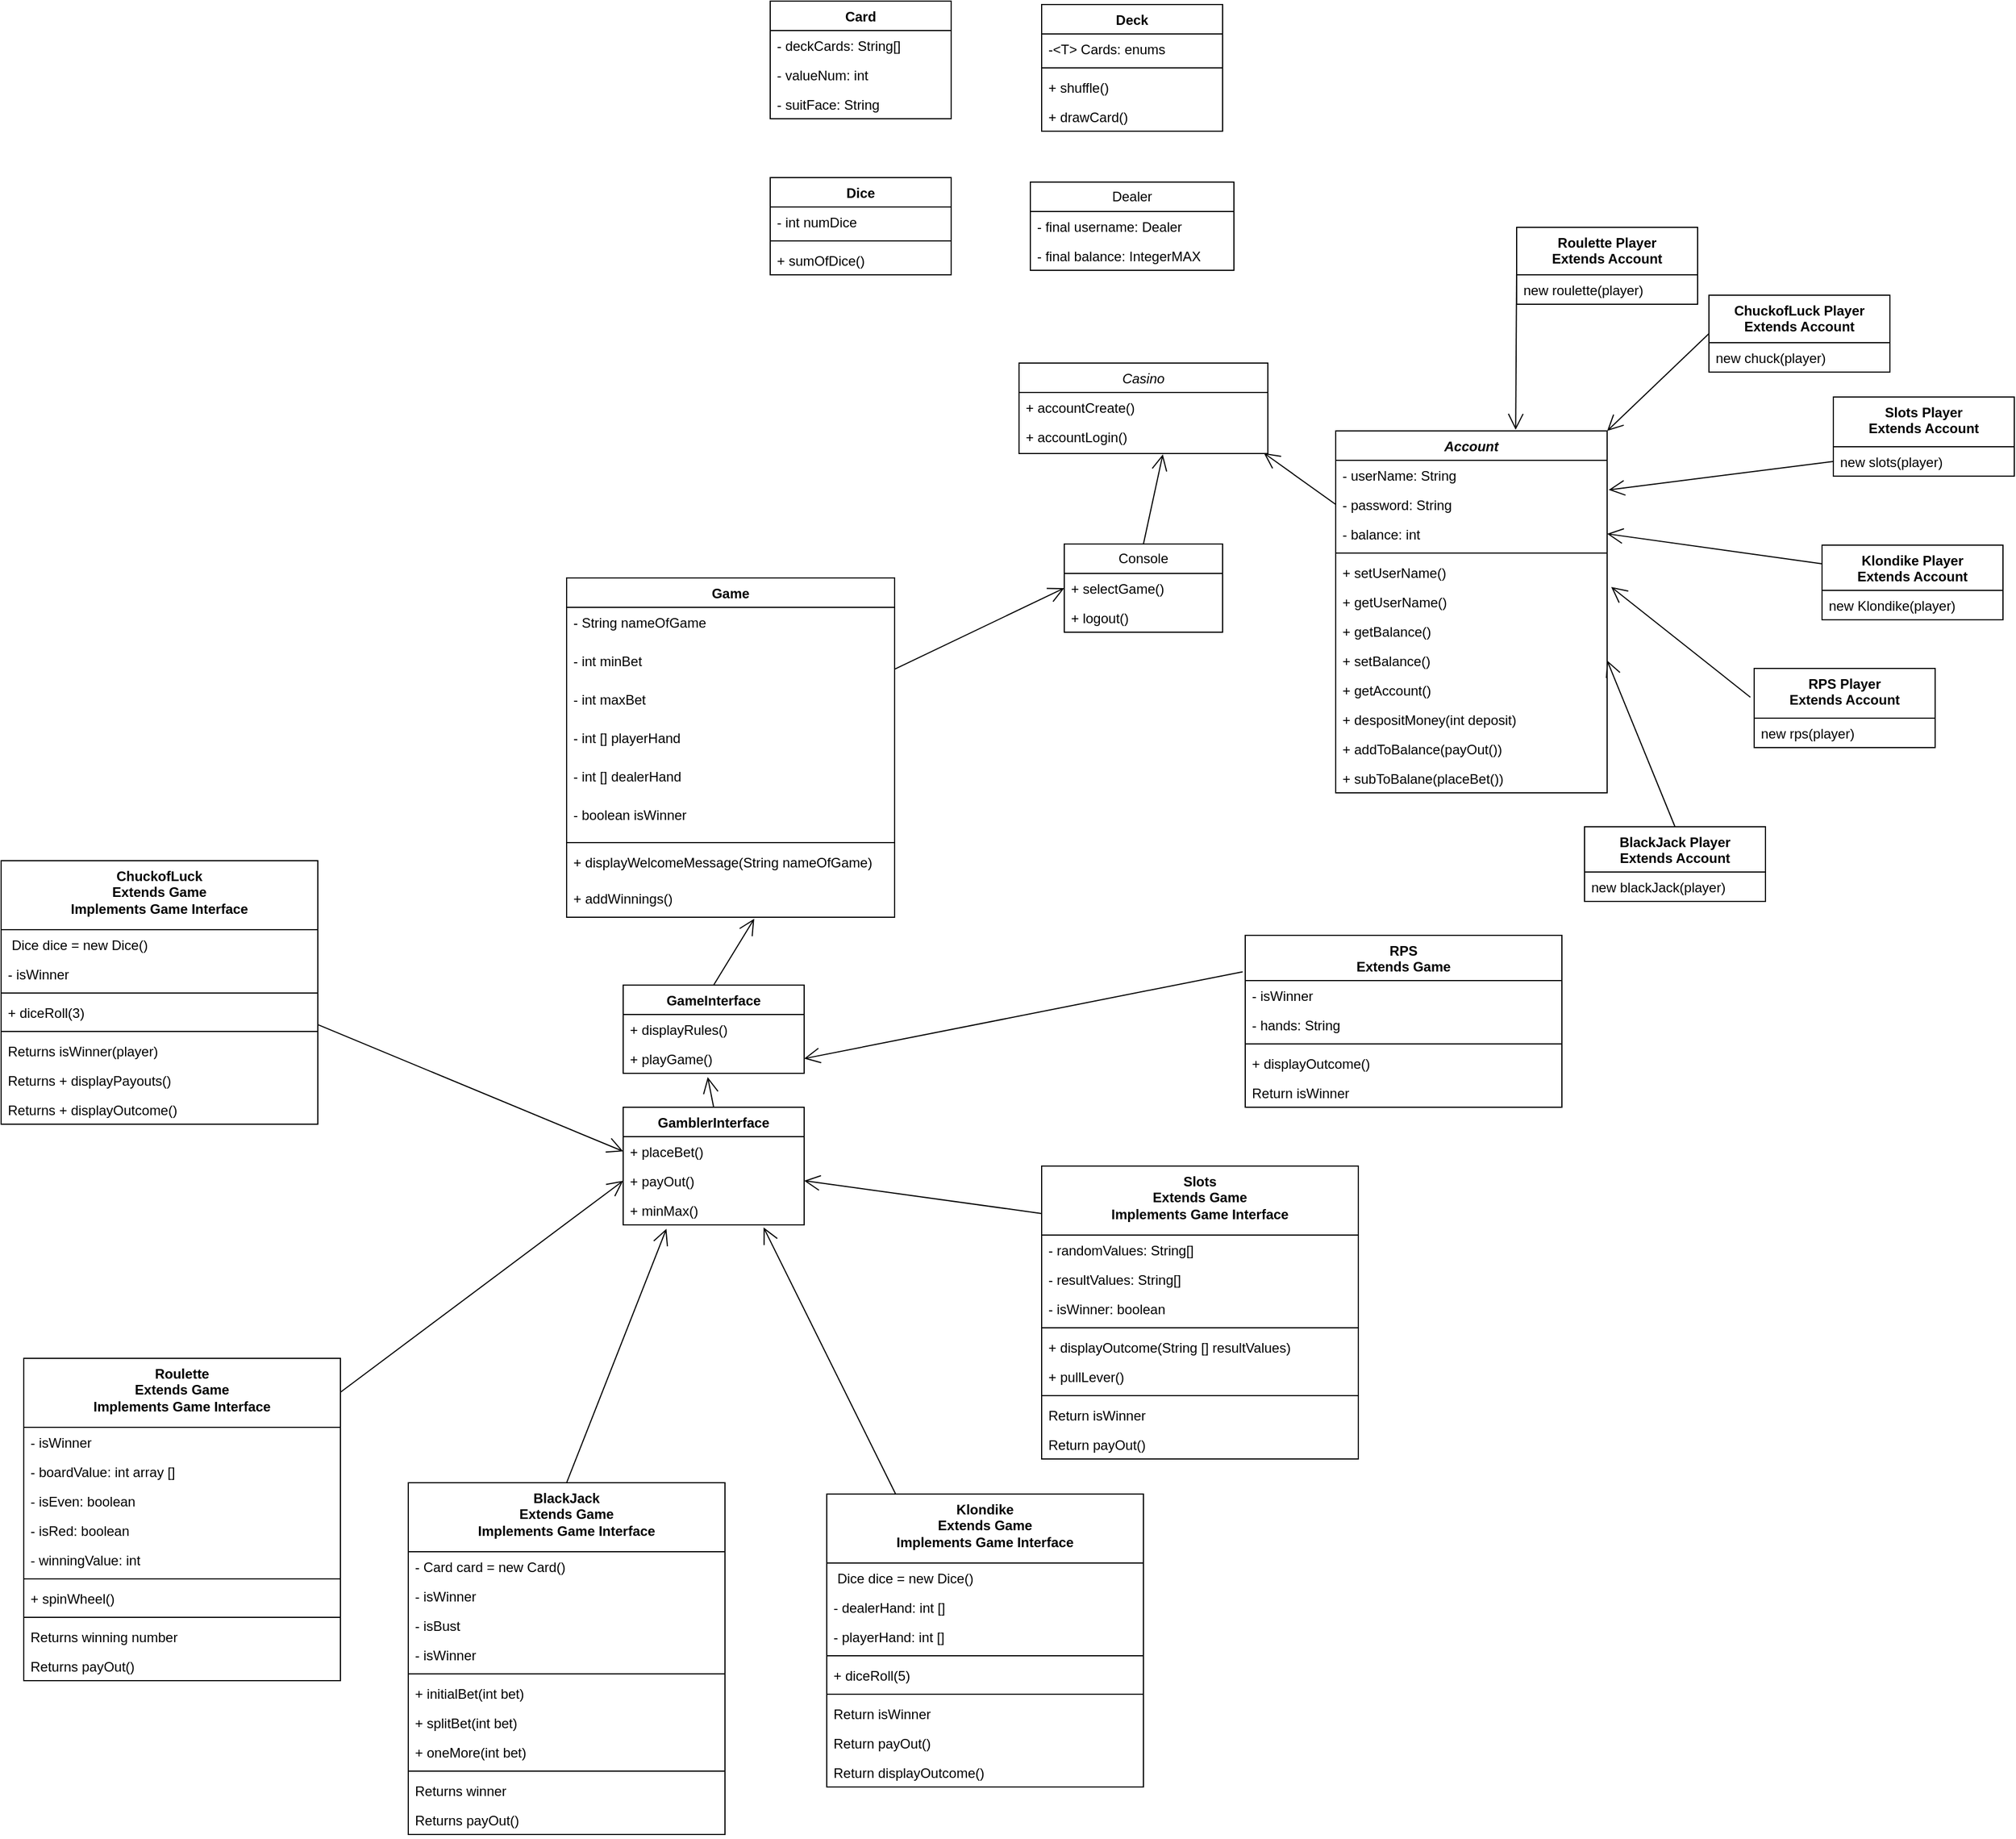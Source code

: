 <mxfile version="21.0.8" type="github"><diagram id="I1XcE-9HtQLq3ge9rlt2" name="Page-1"><mxGraphModel dx="2640" dy="2011" grid="1" gridSize="10" guides="1" tooltips="1" connect="1" arrows="1" fold="1" page="1" pageScale="1" pageWidth="827" pageHeight="1169" math="0" shadow="0"><root><mxCell id="WIyWlLk6GJQsqaUBKTNV-0"/><mxCell id="WIyWlLk6GJQsqaUBKTNV-1" parent="WIyWlLk6GJQsqaUBKTNV-0"/><mxCell id="zkfFHV4jXpPFQw0GAbJ--0" value="Casino" style="swimlane;fontStyle=2;align=center;verticalAlign=top;childLayout=stackLayout;horizontal=1;startSize=26;horizontalStack=0;resizeParent=1;resizeLast=0;collapsible=1;marginBottom=0;rounded=0;shadow=0;strokeWidth=1;" parent="WIyWlLk6GJQsqaUBKTNV-1" vertex="1"><mxGeometry x="-580" y="-380" width="220" height="80" as="geometry"><mxRectangle x="230" y="140" width="160" height="26" as="alternateBounds"/></mxGeometry></mxCell><mxCell id="zkfFHV4jXpPFQw0GAbJ--1" value="+ accountCreate()" style="text;align=left;verticalAlign=top;spacingLeft=4;spacingRight=4;overflow=hidden;rotatable=0;points=[[0,0.5],[1,0.5]];portConstraint=eastwest;" parent="zkfFHV4jXpPFQw0GAbJ--0" vertex="1"><mxGeometry y="26" width="220" height="26" as="geometry"/></mxCell><mxCell id="zkfFHV4jXpPFQw0GAbJ--2" value="+ accountLogin()" style="text;align=left;verticalAlign=top;spacingLeft=4;spacingRight=4;overflow=hidden;rotatable=0;points=[[0,0.5],[1,0.5]];portConstraint=eastwest;rounded=0;shadow=0;html=0;" parent="zkfFHV4jXpPFQw0GAbJ--0" vertex="1"><mxGeometry y="52" width="220" height="26" as="geometry"/></mxCell><object label="Game" id="13QCqr6SBTLlew1oNA5X-4"><mxCell style="swimlane;fontStyle=1;align=center;verticalAlign=top;childLayout=stackLayout;horizontal=1;startSize=26;horizontalStack=0;resizeParent=1;resizeParentMax=0;resizeLast=0;collapsible=1;marginBottom=0;whiteSpace=wrap;html=1;" parent="WIyWlLk6GJQsqaUBKTNV-1" vertex="1"><mxGeometry x="-980" y="-190" width="290" height="300" as="geometry"/></mxCell></object><mxCell id="13QCqr6SBTLlew1oNA5X-5" value="- String nameOfGame" style="text;strokeColor=none;fillColor=none;align=left;verticalAlign=top;spacingLeft=4;spacingRight=4;overflow=hidden;rotatable=0;points=[[0,0.5],[1,0.5]];portConstraint=eastwest;whiteSpace=wrap;html=1;" parent="13QCqr6SBTLlew1oNA5X-4" vertex="1"><mxGeometry y="26" width="290" height="34" as="geometry"/></mxCell><mxCell id="13QCqr6SBTLlew1oNA5X-8" value="- int minBet" style="text;strokeColor=none;fillColor=none;align=left;verticalAlign=top;spacingLeft=4;spacingRight=4;overflow=hidden;rotatable=0;points=[[0,0.5],[1,0.5]];portConstraint=eastwest;whiteSpace=wrap;html=1;" parent="13QCqr6SBTLlew1oNA5X-4" vertex="1"><mxGeometry y="60" width="290" height="34" as="geometry"/></mxCell><mxCell id="13QCqr6SBTLlew1oNA5X-9" value="- int maxBet" style="text;strokeColor=none;fillColor=none;align=left;verticalAlign=top;spacingLeft=4;spacingRight=4;overflow=hidden;rotatable=0;points=[[0,0.5],[1,0.5]];portConstraint=eastwest;whiteSpace=wrap;html=1;" parent="13QCqr6SBTLlew1oNA5X-4" vertex="1"><mxGeometry y="94" width="290" height="34" as="geometry"/></mxCell><mxCell id="13QCqr6SBTLlew1oNA5X-22" value="- int [] playerHand" style="text;strokeColor=none;fillColor=none;align=left;verticalAlign=top;spacingLeft=4;spacingRight=4;overflow=hidden;rotatable=0;points=[[0,0.5],[1,0.5]];portConstraint=eastwest;whiteSpace=wrap;html=1;" parent="13QCqr6SBTLlew1oNA5X-4" vertex="1"><mxGeometry y="128" width="290" height="34" as="geometry"/></mxCell><mxCell id="13QCqr6SBTLlew1oNA5X-23" value="- int [] dealerHand" style="text;strokeColor=none;fillColor=none;align=left;verticalAlign=top;spacingLeft=4;spacingRight=4;overflow=hidden;rotatable=0;points=[[0,0.5],[1,0.5]];portConstraint=eastwest;whiteSpace=wrap;html=1;" parent="13QCqr6SBTLlew1oNA5X-4" vertex="1"><mxGeometry y="162" width="290" height="34" as="geometry"/></mxCell><mxCell id="13QCqr6SBTLlew1oNA5X-24" value="- boolean isWinner" style="text;strokeColor=none;fillColor=none;align=left;verticalAlign=top;spacingLeft=4;spacingRight=4;overflow=hidden;rotatable=0;points=[[0,0.5],[1,0.5]];portConstraint=eastwest;whiteSpace=wrap;html=1;" parent="13QCqr6SBTLlew1oNA5X-4" vertex="1"><mxGeometry y="196" width="290" height="34" as="geometry"/></mxCell><mxCell id="13QCqr6SBTLlew1oNA5X-6" value="" style="line;strokeWidth=1;fillColor=none;align=left;verticalAlign=middle;spacingTop=-1;spacingLeft=3;spacingRight=3;rotatable=0;labelPosition=right;points=[];portConstraint=eastwest;strokeColor=inherit;" parent="13QCqr6SBTLlew1oNA5X-4" vertex="1"><mxGeometry y="230" width="290" height="8" as="geometry"/></mxCell><mxCell id="13QCqr6SBTLlew1oNA5X-7" value="+ displayWelcomeMessage(String nameOfGame)" style="text;strokeColor=none;fillColor=none;align=left;verticalAlign=top;spacingLeft=4;spacingRight=4;overflow=hidden;rotatable=0;points=[[0,0.5],[1,0.5]];portConstraint=eastwest;whiteSpace=wrap;html=1;" parent="13QCqr6SBTLlew1oNA5X-4" vertex="1"><mxGeometry y="238" width="290" height="32" as="geometry"/></mxCell><mxCell id="13QCqr6SBTLlew1oNA5X-25" value="+ addWinnings()" style="text;strokeColor=none;fillColor=none;align=left;verticalAlign=top;spacingLeft=4;spacingRight=4;overflow=hidden;rotatable=0;points=[[0,0.5],[1,0.5]];portConstraint=eastwest;whiteSpace=wrap;html=1;" parent="13QCqr6SBTLlew1oNA5X-4" vertex="1"><mxGeometry y="270" width="290" height="30" as="geometry"/></mxCell><mxCell id="13QCqr6SBTLlew1oNA5X-10" value="GameInterface" style="swimlane;fontStyle=1;align=center;verticalAlign=top;childLayout=stackLayout;horizontal=1;startSize=26;horizontalStack=0;resizeParent=1;resizeParentMax=0;resizeLast=0;collapsible=1;marginBottom=0;whiteSpace=wrap;html=1;" parent="WIyWlLk6GJQsqaUBKTNV-1" vertex="1"><mxGeometry x="-930" y="170" width="160" height="78" as="geometry"/></mxCell><mxCell id="13QCqr6SBTLlew1oNA5X-26" value="+ displayRules()" style="text;strokeColor=none;fillColor=none;align=left;verticalAlign=top;spacingLeft=4;spacingRight=4;overflow=hidden;rotatable=0;points=[[0,0.5],[1,0.5]];portConstraint=eastwest;whiteSpace=wrap;html=1;" parent="13QCqr6SBTLlew1oNA5X-10" vertex="1"><mxGeometry y="26" width="160" height="26" as="geometry"/></mxCell><mxCell id="13QCqr6SBTLlew1oNA5X-134" value="+ playGame()" style="text;strokeColor=none;fillColor=none;align=left;verticalAlign=top;spacingLeft=4;spacingRight=4;overflow=hidden;rotatable=0;points=[[0,0.5],[1,0.5]];portConstraint=eastwest;whiteSpace=wrap;html=1;" parent="13QCqr6SBTLlew1oNA5X-10" vertex="1"><mxGeometry y="52" width="160" height="26" as="geometry"/></mxCell><mxCell id="13QCqr6SBTLlew1oNA5X-14" value="ChuckofLuck&lt;br&gt;Extends Game&lt;br&gt;Implements Game Interface" style="swimlane;fontStyle=1;align=center;verticalAlign=top;childLayout=stackLayout;horizontal=1;startSize=61;horizontalStack=0;resizeParent=1;resizeParentMax=0;resizeLast=0;collapsible=1;marginBottom=0;whiteSpace=wrap;html=1;" parent="WIyWlLk6GJQsqaUBKTNV-1" vertex="1"><mxGeometry x="-1480" y="60" width="280" height="233" as="geometry"/></mxCell><mxCell id="13QCqr6SBTLlew1oNA5X-15" value="&amp;nbsp;Dice dice = new Dice()" style="text;strokeColor=none;fillColor=none;align=left;verticalAlign=top;spacingLeft=4;spacingRight=4;overflow=hidden;rotatable=0;points=[[0,0.5],[1,0.5]];portConstraint=eastwest;whiteSpace=wrap;html=1;" parent="13QCqr6SBTLlew1oNA5X-14" vertex="1"><mxGeometry y="61" width="280" height="26" as="geometry"/></mxCell><mxCell id="13QCqr6SBTLlew1oNA5X-138" value="- isWinner" style="text;strokeColor=none;fillColor=none;align=left;verticalAlign=top;spacingLeft=4;spacingRight=4;overflow=hidden;rotatable=0;points=[[0,0.5],[1,0.5]];portConstraint=eastwest;whiteSpace=wrap;html=1;" parent="13QCqr6SBTLlew1oNA5X-14" vertex="1"><mxGeometry y="87" width="280" height="26" as="geometry"/></mxCell><mxCell id="13QCqr6SBTLlew1oNA5X-16" value="" style="line;strokeWidth=1;fillColor=none;align=left;verticalAlign=middle;spacingTop=-1;spacingLeft=3;spacingRight=3;rotatable=0;labelPosition=right;points=[];portConstraint=eastwest;strokeColor=inherit;" parent="13QCqr6SBTLlew1oNA5X-14" vertex="1"><mxGeometry y="113" width="280" height="8" as="geometry"/></mxCell><mxCell id="13QCqr6SBTLlew1oNA5X-89" value="+ diceRoll(3)" style="text;strokeColor=none;fillColor=none;align=left;verticalAlign=top;spacingLeft=4;spacingRight=4;overflow=hidden;rotatable=0;points=[[0,0.5],[1,0.5]];portConstraint=eastwest;whiteSpace=wrap;html=1;" parent="13QCqr6SBTLlew1oNA5X-14" vertex="1"><mxGeometry y="121" width="280" height="26" as="geometry"/></mxCell><mxCell id="gk3prSJLdi4CNW6tawGF-6" value="" style="line;strokeWidth=1;fillColor=none;align=left;verticalAlign=middle;spacingTop=-1;spacingLeft=3;spacingRight=3;rotatable=0;labelPosition=right;points=[];portConstraint=eastwest;strokeColor=inherit;" vertex="1" parent="13QCqr6SBTLlew1oNA5X-14"><mxGeometry y="147" width="280" height="8" as="geometry"/></mxCell><mxCell id="gk3prSJLdi4CNW6tawGF-4" value="Returns isWinner(player)" style="text;strokeColor=none;fillColor=none;align=left;verticalAlign=top;spacingLeft=4;spacingRight=4;overflow=hidden;rotatable=0;points=[[0,0.5],[1,0.5]];portConstraint=eastwest;whiteSpace=wrap;html=1;" vertex="1" parent="13QCqr6SBTLlew1oNA5X-14"><mxGeometry y="155" width="280" height="26" as="geometry"/></mxCell><mxCell id="gk3prSJLdi4CNW6tawGF-7" value="Returns&amp;nbsp;+ displayPayouts()" style="text;strokeColor=none;fillColor=none;align=left;verticalAlign=top;spacingLeft=4;spacingRight=4;overflow=hidden;rotatable=0;points=[[0,0.5],[1,0.5]];portConstraint=eastwest;whiteSpace=wrap;html=1;" vertex="1" parent="13QCqr6SBTLlew1oNA5X-14"><mxGeometry y="181" width="280" height="26" as="geometry"/></mxCell><mxCell id="13QCqr6SBTLlew1oNA5X-34" value="Returns + displayOutcome()" style="text;strokeColor=none;fillColor=none;align=left;verticalAlign=top;spacingLeft=4;spacingRight=4;overflow=hidden;rotatable=0;points=[[0,0.5],[1,0.5]];portConstraint=eastwest;whiteSpace=wrap;html=1;" parent="13QCqr6SBTLlew1oNA5X-14" vertex="1"><mxGeometry y="207" width="280" height="26" as="geometry"/></mxCell><mxCell id="13QCqr6SBTLlew1oNA5X-18" value="&lt;i&gt;Account&lt;/i&gt;" style="swimlane;fontStyle=1;align=center;verticalAlign=top;childLayout=stackLayout;horizontal=1;startSize=26;horizontalStack=0;resizeParent=1;resizeParentMax=0;resizeLast=0;collapsible=1;marginBottom=0;whiteSpace=wrap;html=1;" parent="WIyWlLk6GJQsqaUBKTNV-1" vertex="1"><mxGeometry x="-300" y="-320" width="240" height="320" as="geometry"/></mxCell><mxCell id="13QCqr6SBTLlew1oNA5X-19" value="- userName: String" style="text;strokeColor=none;fillColor=none;align=left;verticalAlign=top;spacingLeft=4;spacingRight=4;overflow=hidden;rotatable=0;points=[[0,0.5],[1,0.5]];portConstraint=eastwest;whiteSpace=wrap;html=1;" parent="13QCqr6SBTLlew1oNA5X-18" vertex="1"><mxGeometry y="26" width="240" height="26" as="geometry"/></mxCell><mxCell id="13QCqr6SBTLlew1oNA5X-107" value="- password: String" style="text;strokeColor=none;fillColor=none;align=left;verticalAlign=top;spacingLeft=4;spacingRight=4;overflow=hidden;rotatable=0;points=[[0,0.5],[1,0.5]];portConstraint=eastwest;whiteSpace=wrap;html=1;" parent="13QCqr6SBTLlew1oNA5X-18" vertex="1"><mxGeometry y="52" width="240" height="26" as="geometry"/></mxCell><mxCell id="13QCqr6SBTLlew1oNA5X-108" value="- balance: int" style="text;strokeColor=none;fillColor=none;align=left;verticalAlign=top;spacingLeft=4;spacingRight=4;overflow=hidden;rotatable=0;points=[[0,0.5],[1,0.5]];portConstraint=eastwest;whiteSpace=wrap;html=1;" parent="13QCqr6SBTLlew1oNA5X-18" vertex="1"><mxGeometry y="78" width="240" height="26" as="geometry"/></mxCell><mxCell id="13QCqr6SBTLlew1oNA5X-20" value="" style="line;strokeWidth=1;fillColor=none;align=left;verticalAlign=middle;spacingTop=-1;spacingLeft=3;spacingRight=3;rotatable=0;labelPosition=right;points=[];portConstraint=eastwest;strokeColor=inherit;" parent="13QCqr6SBTLlew1oNA5X-18" vertex="1"><mxGeometry y="104" width="240" height="8" as="geometry"/></mxCell><mxCell id="13QCqr6SBTLlew1oNA5X-109" value="+ setUserName()" style="text;strokeColor=none;fillColor=none;align=left;verticalAlign=top;spacingLeft=4;spacingRight=4;overflow=hidden;rotatable=0;points=[[0,0.5],[1,0.5]];portConstraint=eastwest;whiteSpace=wrap;html=1;" parent="13QCqr6SBTLlew1oNA5X-18" vertex="1"><mxGeometry y="112" width="240" height="26" as="geometry"/></mxCell><mxCell id="13QCqr6SBTLlew1oNA5X-21" value="+ getUserName()" style="text;strokeColor=none;fillColor=none;align=left;verticalAlign=top;spacingLeft=4;spacingRight=4;overflow=hidden;rotatable=0;points=[[0,0.5],[1,0.5]];portConstraint=eastwest;whiteSpace=wrap;html=1;" parent="13QCqr6SBTLlew1oNA5X-18" vertex="1"><mxGeometry y="138" width="240" height="26" as="geometry"/></mxCell><mxCell id="13QCqr6SBTLlew1oNA5X-113" value="+ getBalance()" style="text;strokeColor=none;fillColor=none;align=left;verticalAlign=top;spacingLeft=4;spacingRight=4;overflow=hidden;rotatable=0;points=[[0,0.5],[1,0.5]];portConstraint=eastwest;whiteSpace=wrap;html=1;" parent="13QCqr6SBTLlew1oNA5X-18" vertex="1"><mxGeometry y="164" width="240" height="26" as="geometry"/></mxCell><mxCell id="13QCqr6SBTLlew1oNA5X-115" value="+ setBalance()" style="text;strokeColor=none;fillColor=none;align=left;verticalAlign=top;spacingLeft=4;spacingRight=4;overflow=hidden;rotatable=0;points=[[0,0.5],[1,0.5]];portConstraint=eastwest;whiteSpace=wrap;html=1;" parent="13QCqr6SBTLlew1oNA5X-18" vertex="1"><mxGeometry y="190" width="240" height="26" as="geometry"/></mxCell><mxCell id="gk3prSJLdi4CNW6tawGF-5" value="+ getAccount()" style="text;strokeColor=none;fillColor=none;align=left;verticalAlign=top;spacingLeft=4;spacingRight=4;overflow=hidden;rotatable=0;points=[[0,0.5],[1,0.5]];portConstraint=eastwest;whiteSpace=wrap;html=1;" vertex="1" parent="13QCqr6SBTLlew1oNA5X-18"><mxGeometry y="216" width="240" height="26" as="geometry"/></mxCell><mxCell id="13QCqr6SBTLlew1oNA5X-118" value="+ despositMoney(int deposit)" style="text;strokeColor=none;fillColor=none;align=left;verticalAlign=top;spacingLeft=4;spacingRight=4;overflow=hidden;rotatable=0;points=[[0,0.5],[1,0.5]];portConstraint=eastwest;whiteSpace=wrap;html=1;" parent="13QCqr6SBTLlew1oNA5X-18" vertex="1"><mxGeometry y="242" width="240" height="26" as="geometry"/></mxCell><mxCell id="gk3prSJLdi4CNW6tawGF-47" value="+ addToBalance(payOut())" style="text;strokeColor=none;fillColor=none;align=left;verticalAlign=top;spacingLeft=4;spacingRight=4;overflow=hidden;rotatable=0;points=[[0,0.5],[1,0.5]];portConstraint=eastwest;whiteSpace=wrap;html=1;" vertex="1" parent="13QCqr6SBTLlew1oNA5X-18"><mxGeometry y="268" width="240" height="26" as="geometry"/></mxCell><mxCell id="gk3prSJLdi4CNW6tawGF-48" value="+ subToBalane(placeBet())" style="text;strokeColor=none;fillColor=none;align=left;verticalAlign=top;spacingLeft=4;spacingRight=4;overflow=hidden;rotatable=0;points=[[0,0.5],[1,0.5]];portConstraint=eastwest;whiteSpace=wrap;html=1;" vertex="1" parent="13QCqr6SBTLlew1oNA5X-18"><mxGeometry y="294" width="240" height="26" as="geometry"/></mxCell><mxCell id="13QCqr6SBTLlew1oNA5X-36" value="Roulette&lt;br&gt;Extends Game&lt;br&gt;Implements Game Interface" style="swimlane;fontStyle=1;align=center;verticalAlign=top;childLayout=stackLayout;horizontal=1;startSize=61;horizontalStack=0;resizeParent=1;resizeParentMax=0;resizeLast=0;collapsible=1;marginBottom=0;whiteSpace=wrap;html=1;" parent="WIyWlLk6GJQsqaUBKTNV-1" vertex="1"><mxGeometry x="-1460" y="500" width="280" height="285" as="geometry"/></mxCell><mxCell id="13QCqr6SBTLlew1oNA5X-37" value="- isWinner" style="text;strokeColor=none;fillColor=none;align=left;verticalAlign=top;spacingLeft=4;spacingRight=4;overflow=hidden;rotatable=0;points=[[0,0.5],[1,0.5]];portConstraint=eastwest;whiteSpace=wrap;html=1;" parent="13QCqr6SBTLlew1oNA5X-36" vertex="1"><mxGeometry y="61" width="280" height="26" as="geometry"/></mxCell><mxCell id="gk3prSJLdi4CNW6tawGF-18" value="- boardValue: int array []" style="text;strokeColor=none;fillColor=none;align=left;verticalAlign=top;spacingLeft=4;spacingRight=4;overflow=hidden;rotatable=0;points=[[0,0.5],[1,0.5]];portConstraint=eastwest;whiteSpace=wrap;html=1;" vertex="1" parent="13QCqr6SBTLlew1oNA5X-36"><mxGeometry y="87" width="280" height="26" as="geometry"/></mxCell><mxCell id="gk3prSJLdi4CNW6tawGF-20" value="- isEven: boolean" style="text;strokeColor=none;fillColor=none;align=left;verticalAlign=top;spacingLeft=4;spacingRight=4;overflow=hidden;rotatable=0;points=[[0,0.5],[1,0.5]];portConstraint=eastwest;whiteSpace=wrap;html=1;" vertex="1" parent="13QCqr6SBTLlew1oNA5X-36"><mxGeometry y="113" width="280" height="26" as="geometry"/></mxCell><mxCell id="gk3prSJLdi4CNW6tawGF-21" value="- isRed: boolean" style="text;strokeColor=none;fillColor=none;align=left;verticalAlign=top;spacingLeft=4;spacingRight=4;overflow=hidden;rotatable=0;points=[[0,0.5],[1,0.5]];portConstraint=eastwest;whiteSpace=wrap;html=1;" vertex="1" parent="13QCqr6SBTLlew1oNA5X-36"><mxGeometry y="139" width="280" height="26" as="geometry"/></mxCell><mxCell id="gk3prSJLdi4CNW6tawGF-24" value="- winningValue: int" style="text;strokeColor=none;fillColor=none;align=left;verticalAlign=top;spacingLeft=4;spacingRight=4;overflow=hidden;rotatable=0;points=[[0,0.5],[1,0.5]];portConstraint=eastwest;whiteSpace=wrap;html=1;" vertex="1" parent="13QCqr6SBTLlew1oNA5X-36"><mxGeometry y="165" width="280" height="26" as="geometry"/></mxCell><mxCell id="13QCqr6SBTLlew1oNA5X-38" value="" style="line;strokeWidth=1;fillColor=none;align=left;verticalAlign=middle;spacingTop=-1;spacingLeft=3;spacingRight=3;rotatable=0;labelPosition=right;points=[];portConstraint=eastwest;strokeColor=inherit;" parent="13QCqr6SBTLlew1oNA5X-36" vertex="1"><mxGeometry y="191" width="280" height="8" as="geometry"/></mxCell><mxCell id="13QCqr6SBTLlew1oNA5X-43" value="+ spinWheel()" style="text;strokeColor=none;fillColor=none;align=left;verticalAlign=top;spacingLeft=4;spacingRight=4;overflow=hidden;rotatable=0;points=[[0,0.5],[1,0.5]];portConstraint=eastwest;whiteSpace=wrap;html=1;" parent="13QCqr6SBTLlew1oNA5X-36" vertex="1"><mxGeometry y="199" width="280" height="26" as="geometry"/></mxCell><mxCell id="gk3prSJLdi4CNW6tawGF-25" value="" style="line;strokeWidth=1;fillColor=none;align=left;verticalAlign=middle;spacingTop=-1;spacingLeft=3;spacingRight=3;rotatable=0;labelPosition=right;points=[];portConstraint=eastwest;strokeColor=inherit;" vertex="1" parent="13QCqr6SBTLlew1oNA5X-36"><mxGeometry y="225" width="280" height="8" as="geometry"/></mxCell><mxCell id="gk3prSJLdi4CNW6tawGF-26" value="Returns winning number" style="text;strokeColor=none;fillColor=none;align=left;verticalAlign=top;spacingLeft=4;spacingRight=4;overflow=hidden;rotatable=0;points=[[0,0.5],[1,0.5]];portConstraint=eastwest;whiteSpace=wrap;html=1;" vertex="1" parent="13QCqr6SBTLlew1oNA5X-36"><mxGeometry y="233" width="280" height="26" as="geometry"/></mxCell><mxCell id="gk3prSJLdi4CNW6tawGF-27" value="Returns payOut()" style="text;strokeColor=none;fillColor=none;align=left;verticalAlign=top;spacingLeft=4;spacingRight=4;overflow=hidden;rotatable=0;points=[[0,0.5],[1,0.5]];portConstraint=eastwest;whiteSpace=wrap;html=1;" vertex="1" parent="13QCqr6SBTLlew1oNA5X-36"><mxGeometry y="259" width="280" height="26" as="geometry"/></mxCell><mxCell id="13QCqr6SBTLlew1oNA5X-44" value="BlackJack&lt;br&gt;Extends Game&lt;br&gt;Implements Game Interface" style="swimlane;fontStyle=1;align=center;verticalAlign=top;childLayout=stackLayout;horizontal=1;startSize=61;horizontalStack=0;resizeParent=1;resizeParentMax=0;resizeLast=0;collapsible=1;marginBottom=0;whiteSpace=wrap;html=1;" parent="WIyWlLk6GJQsqaUBKTNV-1" vertex="1"><mxGeometry x="-1120" y="610" width="280" height="311" as="geometry"/></mxCell><mxCell id="13QCqr6SBTLlew1oNA5X-45" value="- Card card = new Card()" style="text;strokeColor=none;fillColor=none;align=left;verticalAlign=top;spacingLeft=4;spacingRight=4;overflow=hidden;rotatable=0;points=[[0,0.5],[1,0.5]];portConstraint=eastwest;whiteSpace=wrap;html=1;" parent="13QCqr6SBTLlew1oNA5X-44" vertex="1"><mxGeometry y="61" width="280" height="26" as="geometry"/></mxCell><mxCell id="13QCqr6SBTLlew1oNA5X-135" value="- isWinner" style="text;strokeColor=none;fillColor=none;align=left;verticalAlign=top;spacingLeft=4;spacingRight=4;overflow=hidden;rotatable=0;points=[[0,0.5],[1,0.5]];portConstraint=eastwest;whiteSpace=wrap;html=1;" parent="13QCqr6SBTLlew1oNA5X-44" vertex="1"><mxGeometry y="87" width="280" height="26" as="geometry"/></mxCell><mxCell id="gk3prSJLdi4CNW6tawGF-33" value="- isBust" style="text;strokeColor=none;fillColor=none;align=left;verticalAlign=top;spacingLeft=4;spacingRight=4;overflow=hidden;rotatable=0;points=[[0,0.5],[1,0.5]];portConstraint=eastwest;whiteSpace=wrap;html=1;" vertex="1" parent="13QCqr6SBTLlew1oNA5X-44"><mxGeometry y="113" width="280" height="26" as="geometry"/></mxCell><mxCell id="gk3prSJLdi4CNW6tawGF-34" value="- isWinner" style="text;strokeColor=none;fillColor=none;align=left;verticalAlign=top;spacingLeft=4;spacingRight=4;overflow=hidden;rotatable=0;points=[[0,0.5],[1,0.5]];portConstraint=eastwest;whiteSpace=wrap;html=1;" vertex="1" parent="13QCqr6SBTLlew1oNA5X-44"><mxGeometry y="139" width="280" height="26" as="geometry"/></mxCell><mxCell id="13QCqr6SBTLlew1oNA5X-46" value="" style="line;strokeWidth=1;fillColor=none;align=left;verticalAlign=middle;spacingTop=-1;spacingLeft=3;spacingRight=3;rotatable=0;labelPosition=right;points=[];portConstraint=eastwest;strokeColor=inherit;" parent="13QCqr6SBTLlew1oNA5X-44" vertex="1"><mxGeometry y="165" width="280" height="8" as="geometry"/></mxCell><mxCell id="13QCqr6SBTLlew1oNA5X-51" value="+ initialBet(int bet)" style="text;strokeColor=none;fillColor=none;align=left;verticalAlign=top;spacingLeft=4;spacingRight=4;overflow=hidden;rotatable=0;points=[[0,0.5],[1,0.5]];portConstraint=eastwest;whiteSpace=wrap;html=1;" parent="13QCqr6SBTLlew1oNA5X-44" vertex="1"><mxGeometry y="173" width="280" height="26" as="geometry"/></mxCell><mxCell id="13QCqr6SBTLlew1oNA5X-136" value="+ splitBet(int bet)" style="text;strokeColor=none;fillColor=none;align=left;verticalAlign=top;spacingLeft=4;spacingRight=4;overflow=hidden;rotatable=0;points=[[0,0.5],[1,0.5]];portConstraint=eastwest;whiteSpace=wrap;html=1;" parent="13QCqr6SBTLlew1oNA5X-44" vertex="1"><mxGeometry y="199" width="280" height="26" as="geometry"/></mxCell><mxCell id="13QCqr6SBTLlew1oNA5X-137" value="+ oneMore(int bet)" style="text;strokeColor=none;fillColor=none;align=left;verticalAlign=top;spacingLeft=4;spacingRight=4;overflow=hidden;rotatable=0;points=[[0,0.5],[1,0.5]];portConstraint=eastwest;whiteSpace=wrap;html=1;" parent="13QCqr6SBTLlew1oNA5X-44" vertex="1"><mxGeometry y="225" width="280" height="26" as="geometry"/></mxCell><mxCell id="gk3prSJLdi4CNW6tawGF-32" value="" style="line;strokeWidth=1;fillColor=none;align=left;verticalAlign=middle;spacingTop=-1;spacingLeft=3;spacingRight=3;rotatable=0;labelPosition=right;points=[];portConstraint=eastwest;strokeColor=inherit;" vertex="1" parent="13QCqr6SBTLlew1oNA5X-44"><mxGeometry y="251" width="280" height="8" as="geometry"/></mxCell><mxCell id="gk3prSJLdi4CNW6tawGF-31" value="Returns winner" style="text;strokeColor=none;fillColor=none;align=left;verticalAlign=top;spacingLeft=4;spacingRight=4;overflow=hidden;rotatable=0;points=[[0,0.5],[1,0.5]];portConstraint=eastwest;whiteSpace=wrap;html=1;" vertex="1" parent="13QCqr6SBTLlew1oNA5X-44"><mxGeometry y="259" width="280" height="26" as="geometry"/></mxCell><mxCell id="gk3prSJLdi4CNW6tawGF-42" value="Returns payOut()" style="text;strokeColor=none;fillColor=none;align=left;verticalAlign=top;spacingLeft=4;spacingRight=4;overflow=hidden;rotatable=0;points=[[0,0.5],[1,0.5]];portConstraint=eastwest;whiteSpace=wrap;html=1;" vertex="1" parent="13QCqr6SBTLlew1oNA5X-44"><mxGeometry y="285" width="280" height="26" as="geometry"/></mxCell><mxCell id="13QCqr6SBTLlew1oNA5X-52" value="Slots&lt;br&gt;Extends Game&lt;br&gt;Implements Game Interface" style="swimlane;fontStyle=1;align=center;verticalAlign=top;childLayout=stackLayout;horizontal=1;startSize=61;horizontalStack=0;resizeParent=1;resizeParentMax=0;resizeLast=0;collapsible=1;marginBottom=0;whiteSpace=wrap;html=1;" parent="WIyWlLk6GJQsqaUBKTNV-1" vertex="1"><mxGeometry x="-560" y="330" width="280" height="259" as="geometry"/></mxCell><mxCell id="13QCqr6SBTLlew1oNA5X-53" value="- randomValues: String[]" style="text;strokeColor=none;fillColor=none;align=left;verticalAlign=top;spacingLeft=4;spacingRight=4;overflow=hidden;rotatable=0;points=[[0,0.5],[1,0.5]];portConstraint=eastwest;whiteSpace=wrap;html=1;" parent="13QCqr6SBTLlew1oNA5X-52" vertex="1"><mxGeometry y="61" width="280" height="26" as="geometry"/></mxCell><mxCell id="13QCqr6SBTLlew1oNA5X-76" value="- resultValues: String[]" style="text;strokeColor=none;fillColor=none;align=left;verticalAlign=top;spacingLeft=4;spacingRight=4;overflow=hidden;rotatable=0;points=[[0,0.5],[1,0.5]];portConstraint=eastwest;whiteSpace=wrap;html=1;" parent="13QCqr6SBTLlew1oNA5X-52" vertex="1"><mxGeometry y="87" width="280" height="26" as="geometry"/></mxCell><mxCell id="13QCqr6SBTLlew1oNA5X-79" value="- isWinner: boolean" style="text;strokeColor=none;fillColor=none;align=left;verticalAlign=top;spacingLeft=4;spacingRight=4;overflow=hidden;rotatable=0;points=[[0,0.5],[1,0.5]];portConstraint=eastwest;whiteSpace=wrap;html=1;" parent="13QCqr6SBTLlew1oNA5X-52" vertex="1"><mxGeometry y="113" width="280" height="26" as="geometry"/></mxCell><mxCell id="13QCqr6SBTLlew1oNA5X-54" value="" style="line;strokeWidth=1;fillColor=none;align=left;verticalAlign=middle;spacingTop=-1;spacingLeft=3;spacingRight=3;rotatable=0;labelPosition=right;points=[];portConstraint=eastwest;strokeColor=inherit;" parent="13QCqr6SBTLlew1oNA5X-52" vertex="1"><mxGeometry y="139" width="280" height="8" as="geometry"/></mxCell><mxCell id="13QCqr6SBTLlew1oNA5X-78" value="+ displayOutcome(String [] resultValues)" style="text;strokeColor=none;fillColor=none;align=left;verticalAlign=top;spacingLeft=4;spacingRight=4;overflow=hidden;rotatable=0;points=[[0,0.5],[1,0.5]];portConstraint=eastwest;whiteSpace=wrap;html=1;" parent="13QCqr6SBTLlew1oNA5X-52" vertex="1"><mxGeometry y="147" width="280" height="26" as="geometry"/></mxCell><mxCell id="gk3prSJLdi4CNW6tawGF-50" value="+ pullLever()" style="text;strokeColor=none;fillColor=none;align=left;verticalAlign=top;spacingLeft=4;spacingRight=4;overflow=hidden;rotatable=0;points=[[0,0.5],[1,0.5]];portConstraint=eastwest;whiteSpace=wrap;html=1;" vertex="1" parent="13QCqr6SBTLlew1oNA5X-52"><mxGeometry y="173" width="280" height="26" as="geometry"/></mxCell><mxCell id="gk3prSJLdi4CNW6tawGF-49" value="" style="line;strokeWidth=1;fillColor=none;align=left;verticalAlign=middle;spacingTop=-1;spacingLeft=3;spacingRight=3;rotatable=0;labelPosition=right;points=[];portConstraint=eastwest;strokeColor=inherit;" vertex="1" parent="13QCqr6SBTLlew1oNA5X-52"><mxGeometry y="199" width="280" height="8" as="geometry"/></mxCell><mxCell id="gk3prSJLdi4CNW6tawGF-28" value="Return isWinner" style="text;strokeColor=none;fillColor=none;align=left;verticalAlign=top;spacingLeft=4;spacingRight=4;overflow=hidden;rotatable=0;points=[[0,0.5],[1,0.5]];portConstraint=eastwest;whiteSpace=wrap;html=1;" vertex="1" parent="13QCqr6SBTLlew1oNA5X-52"><mxGeometry y="207" width="280" height="26" as="geometry"/></mxCell><mxCell id="gk3prSJLdi4CNW6tawGF-46" value="Return payOut()" style="text;strokeColor=none;fillColor=none;align=left;verticalAlign=top;spacingLeft=4;spacingRight=4;overflow=hidden;rotatable=0;points=[[0,0.5],[1,0.5]];portConstraint=eastwest;whiteSpace=wrap;html=1;" vertex="1" parent="13QCqr6SBTLlew1oNA5X-52"><mxGeometry y="233" width="280" height="26" as="geometry"/></mxCell><mxCell id="13QCqr6SBTLlew1oNA5X-60" value="RPS&lt;br&gt;Extends Game" style="swimlane;fontStyle=1;align=center;verticalAlign=top;childLayout=stackLayout;horizontal=1;startSize=40;horizontalStack=0;resizeParent=1;resizeParentMax=0;resizeLast=0;collapsible=1;marginBottom=0;whiteSpace=wrap;html=1;" parent="WIyWlLk6GJQsqaUBKTNV-1" vertex="1"><mxGeometry x="-380" y="126" width="280" height="152" as="geometry"/></mxCell><mxCell id="13QCqr6SBTLlew1oNA5X-61" value="- isWinner" style="text;strokeColor=none;fillColor=none;align=left;verticalAlign=top;spacingLeft=4;spacingRight=4;overflow=hidden;rotatable=0;points=[[0,0.5],[1,0.5]];portConstraint=eastwest;whiteSpace=wrap;html=1;" parent="13QCqr6SBTLlew1oNA5X-60" vertex="1"><mxGeometry y="40" width="280" height="26" as="geometry"/></mxCell><mxCell id="gk3prSJLdi4CNW6tawGF-44" value="- hands: String" style="text;strokeColor=none;fillColor=none;align=left;verticalAlign=top;spacingLeft=4;spacingRight=4;overflow=hidden;rotatable=0;points=[[0,0.5],[1,0.5]];portConstraint=eastwest;whiteSpace=wrap;html=1;" vertex="1" parent="13QCqr6SBTLlew1oNA5X-60"><mxGeometry y="66" width="280" height="26" as="geometry"/></mxCell><mxCell id="13QCqr6SBTLlew1oNA5X-62" value="" style="line;strokeWidth=1;fillColor=none;align=left;verticalAlign=middle;spacingTop=-1;spacingLeft=3;spacingRight=3;rotatable=0;labelPosition=right;points=[];portConstraint=eastwest;strokeColor=inherit;" parent="13QCqr6SBTLlew1oNA5X-60" vertex="1"><mxGeometry y="92" width="280" height="8" as="geometry"/></mxCell><mxCell id="13QCqr6SBTLlew1oNA5X-66" value="+ displayOutcome()" style="text;strokeColor=none;fillColor=none;align=left;verticalAlign=top;spacingLeft=4;spacingRight=4;overflow=hidden;rotatable=0;points=[[0,0.5],[1,0.5]];portConstraint=eastwest;whiteSpace=wrap;html=1;" parent="13QCqr6SBTLlew1oNA5X-60" vertex="1"><mxGeometry y="100" width="280" height="26" as="geometry"/></mxCell><mxCell id="gk3prSJLdi4CNW6tawGF-30" value="Return isWinner" style="text;strokeColor=none;fillColor=none;align=left;verticalAlign=top;spacingLeft=4;spacingRight=4;overflow=hidden;rotatable=0;points=[[0,0.5],[1,0.5]];portConstraint=eastwest;whiteSpace=wrap;html=1;" vertex="1" parent="13QCqr6SBTLlew1oNA5X-60"><mxGeometry y="126" width="280" height="26" as="geometry"/></mxCell><mxCell id="13QCqr6SBTLlew1oNA5X-68" value="Klondike&lt;br&gt;Extends Game&lt;br&gt;Implements Game Interface" style="swimlane;fontStyle=1;align=center;verticalAlign=top;childLayout=stackLayout;horizontal=1;startSize=61;horizontalStack=0;resizeParent=1;resizeParentMax=0;resizeLast=0;collapsible=1;marginBottom=0;whiteSpace=wrap;html=1;" parent="WIyWlLk6GJQsqaUBKTNV-1" vertex="1"><mxGeometry x="-750" y="620" width="280" height="259" as="geometry"/></mxCell><mxCell id="13QCqr6SBTLlew1oNA5X-69" value="&amp;nbsp;Dice dice = new Dice()" style="text;strokeColor=none;fillColor=none;align=left;verticalAlign=top;spacingLeft=4;spacingRight=4;overflow=hidden;rotatable=0;points=[[0,0.5],[1,0.5]];portConstraint=eastwest;whiteSpace=wrap;html=1;" parent="13QCqr6SBTLlew1oNA5X-68" vertex="1"><mxGeometry y="61" width="280" height="26" as="geometry"/></mxCell><mxCell id="13QCqr6SBTLlew1oNA5X-80" value="- dealerHand: int []" style="text;strokeColor=none;fillColor=none;align=left;verticalAlign=top;spacingLeft=4;spacingRight=4;overflow=hidden;rotatable=0;points=[[0,0.5],[1,0.5]];portConstraint=eastwest;whiteSpace=wrap;html=1;" parent="13QCqr6SBTLlew1oNA5X-68" vertex="1"><mxGeometry y="87" width="280" height="26" as="geometry"/></mxCell><mxCell id="13QCqr6SBTLlew1oNA5X-139" value="- playerHand: int []" style="text;strokeColor=none;fillColor=none;align=left;verticalAlign=top;spacingLeft=4;spacingRight=4;overflow=hidden;rotatable=0;points=[[0,0.5],[1,0.5]];portConstraint=eastwest;whiteSpace=wrap;html=1;" parent="13QCqr6SBTLlew1oNA5X-68" vertex="1"><mxGeometry y="113" width="280" height="26" as="geometry"/></mxCell><mxCell id="13QCqr6SBTLlew1oNA5X-70" value="" style="line;strokeWidth=1;fillColor=none;align=left;verticalAlign=middle;spacingTop=-1;spacingLeft=3;spacingRight=3;rotatable=0;labelPosition=right;points=[];portConstraint=eastwest;strokeColor=inherit;" parent="13QCqr6SBTLlew1oNA5X-68" vertex="1"><mxGeometry y="139" width="280" height="8" as="geometry"/></mxCell><mxCell id="13QCqr6SBTLlew1oNA5X-88" value="+ diceRoll(5)" style="text;strokeColor=none;fillColor=none;align=left;verticalAlign=top;spacingLeft=4;spacingRight=4;overflow=hidden;rotatable=0;points=[[0,0.5],[1,0.5]];portConstraint=eastwest;whiteSpace=wrap;html=1;" parent="13QCqr6SBTLlew1oNA5X-68" vertex="1"><mxGeometry y="147" width="280" height="26" as="geometry"/></mxCell><mxCell id="gk3prSJLdi4CNW6tawGF-43" value="" style="line;strokeWidth=1;fillColor=none;align=left;verticalAlign=middle;spacingTop=-1;spacingLeft=3;spacingRight=3;rotatable=0;labelPosition=right;points=[];portConstraint=eastwest;strokeColor=inherit;" vertex="1" parent="13QCqr6SBTLlew1oNA5X-68"><mxGeometry y="173" width="280" height="8" as="geometry"/></mxCell><mxCell id="gk3prSJLdi4CNW6tawGF-29" value="Return isWinner" style="text;strokeColor=none;fillColor=none;align=left;verticalAlign=top;spacingLeft=4;spacingRight=4;overflow=hidden;rotatable=0;points=[[0,0.5],[1,0.5]];portConstraint=eastwest;whiteSpace=wrap;html=1;" vertex="1" parent="13QCqr6SBTLlew1oNA5X-68"><mxGeometry y="181" width="280" height="26" as="geometry"/></mxCell><mxCell id="gk3prSJLdi4CNW6tawGF-45" value="Return payOut()" style="text;strokeColor=none;fillColor=none;align=left;verticalAlign=top;spacingLeft=4;spacingRight=4;overflow=hidden;rotatable=0;points=[[0,0.5],[1,0.5]];portConstraint=eastwest;whiteSpace=wrap;html=1;" vertex="1" parent="13QCqr6SBTLlew1oNA5X-68"><mxGeometry y="207" width="280" height="26" as="geometry"/></mxCell><mxCell id="gk3prSJLdi4CNW6tawGF-51" value="Return displayOutcome()" style="text;strokeColor=none;fillColor=none;align=left;verticalAlign=top;spacingLeft=4;spacingRight=4;overflow=hidden;rotatable=0;points=[[0,0.5],[1,0.5]];portConstraint=eastwest;whiteSpace=wrap;html=1;" vertex="1" parent="13QCqr6SBTLlew1oNA5X-68"><mxGeometry y="233" width="280" height="26" as="geometry"/></mxCell><mxCell id="13QCqr6SBTLlew1oNA5X-103" value="Console" style="swimlane;fontStyle=0;childLayout=stackLayout;horizontal=1;startSize=26;fillColor=none;horizontalStack=0;resizeParent=1;resizeParentMax=0;resizeLast=0;collapsible=1;marginBottom=0;whiteSpace=wrap;html=1;" parent="WIyWlLk6GJQsqaUBKTNV-1" vertex="1"><mxGeometry x="-540" y="-220" width="140" height="78" as="geometry"/></mxCell><mxCell id="13QCqr6SBTLlew1oNA5X-104" value="+ selectGame()" style="text;strokeColor=none;fillColor=none;align=left;verticalAlign=top;spacingLeft=4;spacingRight=4;overflow=hidden;rotatable=0;points=[[0,0.5],[1,0.5]];portConstraint=eastwest;whiteSpace=wrap;html=1;" parent="13QCqr6SBTLlew1oNA5X-103" vertex="1"><mxGeometry y="26" width="140" height="26" as="geometry"/></mxCell><mxCell id="13QCqr6SBTLlew1oNA5X-105" value="+ logout()" style="text;strokeColor=none;fillColor=none;align=left;verticalAlign=top;spacingLeft=4;spacingRight=4;overflow=hidden;rotatable=0;points=[[0,0.5],[1,0.5]];portConstraint=eastwest;whiteSpace=wrap;html=1;" parent="13QCqr6SBTLlew1oNA5X-103" vertex="1"><mxGeometry y="52" width="140" height="26" as="geometry"/></mxCell><mxCell id="13QCqr6SBTLlew1oNA5X-120" value="Dice" style="swimlane;fontStyle=1;align=center;verticalAlign=top;childLayout=stackLayout;horizontal=1;startSize=26;horizontalStack=0;resizeParent=1;resizeParentMax=0;resizeLast=0;collapsible=1;marginBottom=0;whiteSpace=wrap;html=1;" parent="WIyWlLk6GJQsqaUBKTNV-1" vertex="1"><mxGeometry x="-800" y="-544" width="160" height="86" as="geometry"/></mxCell><mxCell id="13QCqr6SBTLlew1oNA5X-121" value="- int numDice" style="text;strokeColor=none;fillColor=none;align=left;verticalAlign=top;spacingLeft=4;spacingRight=4;overflow=hidden;rotatable=0;points=[[0,0.5],[1,0.5]];portConstraint=eastwest;whiteSpace=wrap;html=1;" parent="13QCqr6SBTLlew1oNA5X-120" vertex="1"><mxGeometry y="26" width="160" height="26" as="geometry"/></mxCell><mxCell id="13QCqr6SBTLlew1oNA5X-122" value="" style="line;strokeWidth=1;fillColor=none;align=left;verticalAlign=middle;spacingTop=-1;spacingLeft=3;spacingRight=3;rotatable=0;labelPosition=right;points=[];portConstraint=eastwest;strokeColor=inherit;" parent="13QCqr6SBTLlew1oNA5X-120" vertex="1"><mxGeometry y="52" width="160" height="8" as="geometry"/></mxCell><mxCell id="13QCqr6SBTLlew1oNA5X-123" value="+ sumOfDice()" style="text;strokeColor=none;fillColor=none;align=left;verticalAlign=top;spacingLeft=4;spacingRight=4;overflow=hidden;rotatable=0;points=[[0,0.5],[1,0.5]];portConstraint=eastwest;whiteSpace=wrap;html=1;" parent="13QCqr6SBTLlew1oNA5X-120" vertex="1"><mxGeometry y="60" width="160" height="26" as="geometry"/></mxCell><mxCell id="13QCqr6SBTLlew1oNA5X-124" value="Dealer" style="swimlane;fontStyle=0;childLayout=stackLayout;horizontal=1;startSize=26;fillColor=none;horizontalStack=0;resizeParent=1;resizeParentMax=0;resizeLast=0;collapsible=1;marginBottom=0;whiteSpace=wrap;html=1;" parent="WIyWlLk6GJQsqaUBKTNV-1" vertex="1"><mxGeometry x="-570" y="-540" width="180" height="78" as="geometry"/></mxCell><mxCell id="13QCqr6SBTLlew1oNA5X-125" value="- final username: Dealer" style="text;strokeColor=none;fillColor=none;align=left;verticalAlign=top;spacingLeft=4;spacingRight=4;overflow=hidden;rotatable=0;points=[[0,0.5],[1,0.5]];portConstraint=eastwest;whiteSpace=wrap;html=1;" parent="13QCqr6SBTLlew1oNA5X-124" vertex="1"><mxGeometry y="26" width="180" height="26" as="geometry"/></mxCell><mxCell id="13QCqr6SBTLlew1oNA5X-126" value="- final balance: IntegerMAX" style="text;strokeColor=none;fillColor=none;align=left;verticalAlign=top;spacingLeft=4;spacingRight=4;overflow=hidden;rotatable=0;points=[[0,0.5],[1,0.5]];portConstraint=eastwest;whiteSpace=wrap;html=1;" parent="13QCqr6SBTLlew1oNA5X-124" vertex="1"><mxGeometry y="52" width="180" height="26" as="geometry"/></mxCell><mxCell id="13QCqr6SBTLlew1oNA5X-128" value="Card" style="swimlane;fontStyle=1;align=center;verticalAlign=top;childLayout=stackLayout;horizontal=1;startSize=26;horizontalStack=0;resizeParent=1;resizeParentMax=0;resizeLast=0;collapsible=1;marginBottom=0;whiteSpace=wrap;html=1;" parent="WIyWlLk6GJQsqaUBKTNV-1" vertex="1"><mxGeometry x="-800" y="-700" width="160" height="104" as="geometry"/></mxCell><mxCell id="13QCqr6SBTLlew1oNA5X-129" value="- deckCards: String[]" style="text;strokeColor=none;fillColor=none;align=left;verticalAlign=top;spacingLeft=4;spacingRight=4;overflow=hidden;rotatable=0;points=[[0,0.5],[1,0.5]];portConstraint=eastwest;whiteSpace=wrap;html=1;" parent="13QCqr6SBTLlew1oNA5X-128" vertex="1"><mxGeometry y="26" width="160" height="26" as="geometry"/></mxCell><mxCell id="gk3prSJLdi4CNW6tawGF-40" value="- valueNum: int" style="text;strokeColor=none;fillColor=none;align=left;verticalAlign=top;spacingLeft=4;spacingRight=4;overflow=hidden;rotatable=0;points=[[0,0.5],[1,0.5]];portConstraint=eastwest;whiteSpace=wrap;html=1;" vertex="1" parent="13QCqr6SBTLlew1oNA5X-128"><mxGeometry y="52" width="160" height="26" as="geometry"/></mxCell><mxCell id="gk3prSJLdi4CNW6tawGF-41" value="- suitFace: String" style="text;strokeColor=none;fillColor=none;align=left;verticalAlign=top;spacingLeft=4;spacingRight=4;overflow=hidden;rotatable=0;points=[[0,0.5],[1,0.5]];portConstraint=eastwest;whiteSpace=wrap;html=1;" vertex="1" parent="13QCqr6SBTLlew1oNA5X-128"><mxGeometry y="78" width="160" height="26" as="geometry"/></mxCell><mxCell id="13QCqr6SBTLlew1oNA5X-140" value="Roulette Player&lt;br&gt;Extends Account" style="swimlane;fontStyle=1;align=center;verticalAlign=top;childLayout=stackLayout;horizontal=1;startSize=42;horizontalStack=0;resizeParent=1;resizeParentMax=0;resizeLast=0;collapsible=1;marginBottom=0;whiteSpace=wrap;html=1;" parent="WIyWlLk6GJQsqaUBKTNV-1" vertex="1"><mxGeometry x="-140" y="-500" width="160" height="68" as="geometry"/></mxCell><mxCell id="13QCqr6SBTLlew1oNA5X-141" value="new roulette(player)" style="text;strokeColor=none;fillColor=none;align=left;verticalAlign=top;spacingLeft=4;spacingRight=4;overflow=hidden;rotatable=0;points=[[0,0.5],[1,0.5]];portConstraint=eastwest;whiteSpace=wrap;html=1;" parent="13QCqr6SBTLlew1oNA5X-140" vertex="1"><mxGeometry y="42" width="160" height="26" as="geometry"/></mxCell><mxCell id="13QCqr6SBTLlew1oNA5X-144" value="RPS Player&lt;br&gt;Extends Account" style="swimlane;fontStyle=1;align=center;verticalAlign=top;childLayout=stackLayout;horizontal=1;startSize=44;horizontalStack=0;resizeParent=1;resizeParentMax=0;resizeLast=0;collapsible=1;marginBottom=0;whiteSpace=wrap;html=1;" parent="WIyWlLk6GJQsqaUBKTNV-1" vertex="1"><mxGeometry x="70" y="-110" width="160" height="70" as="geometry"/></mxCell><mxCell id="13QCqr6SBTLlew1oNA5X-145" value="new rps(player)" style="text;strokeColor=none;fillColor=none;align=left;verticalAlign=top;spacingLeft=4;spacingRight=4;overflow=hidden;rotatable=0;points=[[0,0.5],[1,0.5]];portConstraint=eastwest;whiteSpace=wrap;html=1;" parent="13QCqr6SBTLlew1oNA5X-144" vertex="1"><mxGeometry y="44" width="160" height="26" as="geometry"/></mxCell><mxCell id="13QCqr6SBTLlew1oNA5X-148" value="BlackJack Player&lt;br&gt;Extends Account" style="swimlane;fontStyle=1;align=center;verticalAlign=top;childLayout=stackLayout;horizontal=1;startSize=40;horizontalStack=0;resizeParent=1;resizeParentMax=0;resizeLast=0;collapsible=1;marginBottom=0;whiteSpace=wrap;html=1;" parent="WIyWlLk6GJQsqaUBKTNV-1" vertex="1"><mxGeometry x="-80" y="30" width="160" height="66" as="geometry"/></mxCell><mxCell id="13QCqr6SBTLlew1oNA5X-149" value="new blackJack(player)" style="text;strokeColor=none;fillColor=none;align=left;verticalAlign=top;spacingLeft=4;spacingRight=4;overflow=hidden;rotatable=0;points=[[0,0.5],[1,0.5]];portConstraint=eastwest;whiteSpace=wrap;html=1;" parent="13QCqr6SBTLlew1oNA5X-148" vertex="1"><mxGeometry y="40" width="160" height="26" as="geometry"/></mxCell><mxCell id="13QCqr6SBTLlew1oNA5X-152" value="Klondike Player&lt;br&gt;Extends Account" style="swimlane;fontStyle=1;align=center;verticalAlign=top;childLayout=stackLayout;horizontal=1;startSize=40;horizontalStack=0;resizeParent=1;resizeParentMax=0;resizeLast=0;collapsible=1;marginBottom=0;whiteSpace=wrap;html=1;" parent="WIyWlLk6GJQsqaUBKTNV-1" vertex="1"><mxGeometry x="130" y="-219" width="160" height="66" as="geometry"/></mxCell><mxCell id="13QCqr6SBTLlew1oNA5X-153" value="new Klondike(player)" style="text;strokeColor=none;fillColor=none;align=left;verticalAlign=top;spacingLeft=4;spacingRight=4;overflow=hidden;rotatable=0;points=[[0,0.5],[1,0.5]];portConstraint=eastwest;whiteSpace=wrap;html=1;" parent="13QCqr6SBTLlew1oNA5X-152" vertex="1"><mxGeometry y="40" width="160" height="26" as="geometry"/></mxCell><mxCell id="13QCqr6SBTLlew1oNA5X-156" value="Slots Player&lt;br&gt;Extends Account" style="swimlane;fontStyle=1;align=center;verticalAlign=top;childLayout=stackLayout;horizontal=1;startSize=44;horizontalStack=0;resizeParent=1;resizeParentMax=0;resizeLast=0;collapsible=1;marginBottom=0;whiteSpace=wrap;html=1;" parent="WIyWlLk6GJQsqaUBKTNV-1" vertex="1"><mxGeometry x="140" y="-350" width="160" height="70" as="geometry"/></mxCell><mxCell id="13QCqr6SBTLlew1oNA5X-157" value="new slots(player)" style="text;strokeColor=none;fillColor=none;align=left;verticalAlign=top;spacingLeft=4;spacingRight=4;overflow=hidden;rotatable=0;points=[[0,0.5],[1,0.5]];portConstraint=eastwest;whiteSpace=wrap;html=1;" parent="13QCqr6SBTLlew1oNA5X-156" vertex="1"><mxGeometry y="44" width="160" height="26" as="geometry"/></mxCell><mxCell id="13QCqr6SBTLlew1oNA5X-160" value="ChuckofLuck Player&lt;br&gt;Extends Account" style="swimlane;fontStyle=1;align=center;verticalAlign=top;childLayout=stackLayout;horizontal=1;startSize=42;horizontalStack=0;resizeParent=1;resizeParentMax=0;resizeLast=0;collapsible=1;marginBottom=0;whiteSpace=wrap;html=1;" parent="WIyWlLk6GJQsqaUBKTNV-1" vertex="1"><mxGeometry x="30" y="-440" width="160" height="68" as="geometry"/></mxCell><mxCell id="13QCqr6SBTLlew1oNA5X-161" value="new chuck(player)" style="text;strokeColor=none;fillColor=none;align=left;verticalAlign=top;spacingLeft=4;spacingRight=4;overflow=hidden;rotatable=0;points=[[0,0.5],[1,0.5]];portConstraint=eastwest;whiteSpace=wrap;html=1;" parent="13QCqr6SBTLlew1oNA5X-160" vertex="1"><mxGeometry y="42" width="160" height="26" as="geometry"/></mxCell><mxCell id="13QCqr6SBTLlew1oNA5X-164" value="" style="endArrow=open;endFill=1;endSize=12;html=1;rounded=0;exitX=1.001;exitY=0.925;exitDx=0;exitDy=0;exitPerimeter=0;entryX=0;entryY=0.5;entryDx=0;entryDy=0;" parent="WIyWlLk6GJQsqaUBKTNV-1" edge="1" target="gk3prSJLdi4CNW6tawGF-11"><mxGeometry width="160" relative="1" as="geometry"><mxPoint x="-1199.72" y="205.05" as="sourcePoint"/><mxPoint x="-1060" y="220" as="targetPoint"/></mxGeometry></mxCell><mxCell id="13QCqr6SBTLlew1oNA5X-165" value="" style="endArrow=open;endFill=1;endSize=12;html=1;rounded=0;entryX=0;entryY=0.5;entryDx=0;entryDy=0;" parent="WIyWlLk6GJQsqaUBKTNV-1" target="gk3prSJLdi4CNW6tawGF-14" edge="1"><mxGeometry width="160" relative="1" as="geometry"><mxPoint x="-1180" y="530" as="sourcePoint"/><mxPoint x="-1040" y="390" as="targetPoint"/></mxGeometry></mxCell><mxCell id="13QCqr6SBTLlew1oNA5X-166" value="" style="endArrow=open;endFill=1;endSize=12;html=1;rounded=0;exitX=0.5;exitY=0;exitDx=0;exitDy=0;entryX=0.239;entryY=1.133;entryDx=0;entryDy=0;entryPerimeter=0;" parent="WIyWlLk6GJQsqaUBKTNV-1" source="13QCqr6SBTLlew1oNA5X-44" target="gk3prSJLdi4CNW6tawGF-15" edge="1"><mxGeometry width="160" relative="1" as="geometry"><mxPoint x="-990" y="590" as="sourcePoint"/><mxPoint x="-940" y="450" as="targetPoint"/></mxGeometry></mxCell><mxCell id="13QCqr6SBTLlew1oNA5X-167" value="" style="endArrow=open;endFill=1;endSize=12;html=1;rounded=0;exitX=0.217;exitY=-0.001;exitDx=0;exitDy=0;exitPerimeter=0;entryX=0.776;entryY=1.088;entryDx=0;entryDy=0;entryPerimeter=0;" parent="WIyWlLk6GJQsqaUBKTNV-1" source="13QCqr6SBTLlew1oNA5X-68" target="gk3prSJLdi4CNW6tawGF-15" edge="1"><mxGeometry width="160" relative="1" as="geometry"><mxPoint x="-699" y="622" as="sourcePoint"/><mxPoint x="-770" y="450" as="targetPoint"/></mxGeometry></mxCell><mxCell id="13QCqr6SBTLlew1oNA5X-168" value="" style="endArrow=open;endFill=1;endSize=12;html=1;rounded=0;exitX=-0.008;exitY=0.212;exitDx=0;exitDy=0;exitPerimeter=0;entryX=1;entryY=0.5;entryDx=0;entryDy=0;" parent="WIyWlLk6GJQsqaUBKTNV-1" source="13QCqr6SBTLlew1oNA5X-60" target="13QCqr6SBTLlew1oNA5X-134" edge="1"><mxGeometry width="160" relative="1" as="geometry"><mxPoint x="-700" y="400" as="sourcePoint"/><mxPoint x="-700" y="400" as="targetPoint"/></mxGeometry></mxCell><mxCell id="13QCqr6SBTLlew1oNA5X-169" value="" style="endArrow=open;endFill=1;endSize=12;html=1;rounded=0;exitX=0;exitY=0.162;exitDx=0;exitDy=0;exitPerimeter=0;entryX=1;entryY=0.5;entryDx=0;entryDy=0;" parent="WIyWlLk6GJQsqaUBKTNV-1" source="13QCqr6SBTLlew1oNA5X-52" target="gk3prSJLdi4CNW6tawGF-14" edge="1"><mxGeometry width="160" relative="1" as="geometry"><mxPoint x="-590" y="250" as="sourcePoint"/><mxPoint x="-680" y="260" as="targetPoint"/></mxGeometry></mxCell><mxCell id="13QCqr6SBTLlew1oNA5X-170" value="" style="endArrow=open;endFill=1;endSize=12;html=1;rounded=0;entryX=0;entryY=0.5;entryDx=0;entryDy=0;" parent="WIyWlLk6GJQsqaUBKTNV-1" source="13QCqr6SBTLlew1oNA5X-4" target="13QCqr6SBTLlew1oNA5X-104" edge="1"><mxGeometry width="160" relative="1" as="geometry"><mxPoint x="-850" y="-200" as="sourcePoint"/><mxPoint x="-680" y="-250" as="targetPoint"/></mxGeometry></mxCell><mxCell id="13QCqr6SBTLlew1oNA5X-171" value="" style="endArrow=open;endFill=1;endSize=12;html=1;rounded=0;entryX=0.578;entryY=1.106;entryDx=0;entryDy=0;entryPerimeter=0;exitX=0.5;exitY=0;exitDx=0;exitDy=0;" parent="WIyWlLk6GJQsqaUBKTNV-1" source="13QCqr6SBTLlew1oNA5X-103" target="zkfFHV4jXpPFQw0GAbJ--2" edge="1"><mxGeometry width="160" relative="1" as="geometry"><mxPoint x="-490" y="-260" as="sourcePoint"/><mxPoint x="-330" y="-260" as="targetPoint"/></mxGeometry></mxCell><mxCell id="13QCqr6SBTLlew1oNA5X-173" value="" style="endArrow=open;endFill=1;endSize=12;html=1;rounded=0;entryX=0.984;entryY=1.061;entryDx=0;entryDy=0;entryPerimeter=0;exitX=0;exitY=0.5;exitDx=0;exitDy=0;" parent="WIyWlLk6GJQsqaUBKTNV-1" source="13QCqr6SBTLlew1oNA5X-107" target="zkfFHV4jXpPFQw0GAbJ--2" edge="1"><mxGeometry width="160" relative="1" as="geometry"><mxPoint x="-390" y="-250" as="sourcePoint"/><mxPoint x="-230" y="-250" as="targetPoint"/></mxGeometry></mxCell><mxCell id="13QCqr6SBTLlew1oNA5X-174" value="" style="endArrow=open;endFill=1;endSize=12;html=1;rounded=0;exitX=0;exitY=0.5;exitDx=0;exitDy=0;entryX=1;entryY=0;entryDx=0;entryDy=0;" parent="WIyWlLk6GJQsqaUBKTNV-1" source="13QCqr6SBTLlew1oNA5X-160" target="13QCqr6SBTLlew1oNA5X-18" edge="1"><mxGeometry width="160" relative="1" as="geometry"><mxPoint x="230.72" y="-506.284" as="sourcePoint"/><mxPoint x="154.609" y="-473.0" as="targetPoint"/></mxGeometry></mxCell><mxCell id="13QCqr6SBTLlew1oNA5X-175" value="" style="endArrow=open;endFill=1;endSize=12;html=1;rounded=0;entryX=1.006;entryY=0.005;entryDx=0;entryDy=0;exitX=0;exitY=0.5;exitDx=0;exitDy=0;entryPerimeter=0;" parent="WIyWlLk6GJQsqaUBKTNV-1" source="13QCqr6SBTLlew1oNA5X-157" target="13QCqr6SBTLlew1oNA5X-107" edge="1"><mxGeometry width="160" relative="1" as="geometry"><mxPoint x="130" y="-380" as="sourcePoint"/><mxPoint x="210.84" y="-461.308" as="targetPoint"/></mxGeometry></mxCell><mxCell id="13QCqr6SBTLlew1oNA5X-176" value="" style="endArrow=open;endFill=1;endSize=12;html=1;rounded=0;entryX=1.015;entryY=0;entryDx=0;entryDy=0;entryPerimeter=0;exitX=-0.021;exitY=0.364;exitDx=0;exitDy=0;exitPerimeter=0;" parent="WIyWlLk6GJQsqaUBKTNV-1" source="13QCqr6SBTLlew1oNA5X-144" target="13QCqr6SBTLlew1oNA5X-21" edge="1"><mxGeometry width="160" relative="1" as="geometry"><mxPoint x="70" y="-156" as="sourcePoint"/><mxPoint x="209.44" y="-346.988" as="targetPoint"/></mxGeometry></mxCell><mxCell id="13QCqr6SBTLlew1oNA5X-177" value="" style="endArrow=open;endFill=1;endSize=12;html=1;rounded=0;exitX=0.5;exitY=0;exitDx=0;exitDy=0;entryX=1;entryY=0.5;entryDx=0;entryDy=0;" parent="WIyWlLk6GJQsqaUBKTNV-1" source="13QCqr6SBTLlew1oNA5X-148" target="13QCqr6SBTLlew1oNA5X-115" edge="1"><mxGeometry width="160" relative="1" as="geometry"><mxPoint x="-20" y="-160" as="sourcePoint"/><mxPoint x="73.406" y="-346" as="targetPoint"/></mxGeometry></mxCell><mxCell id="13QCqr6SBTLlew1oNA5X-178" value="" style="endArrow=open;endFill=1;endSize=12;html=1;rounded=0;entryX=0.663;entryY=-0.003;entryDx=0;entryDy=0;exitX=0;exitY=0.5;exitDx=0;exitDy=0;entryPerimeter=0;" parent="WIyWlLk6GJQsqaUBKTNV-1" source="13QCqr6SBTLlew1oNA5X-140" target="13QCqr6SBTLlew1oNA5X-18" edge="1"><mxGeometry width="160" relative="1" as="geometry"><mxPoint x="70.72" y="-530.998" as="sourcePoint"/><mxPoint x="70" y="-473.0" as="targetPoint"/></mxGeometry></mxCell><mxCell id="13QCqr6SBTLlew1oNA5X-179" value="" style="endArrow=open;endFill=1;endSize=12;html=1;rounded=0;entryX=1;entryY=0.5;entryDx=0;entryDy=0;exitX=0;exitY=0.25;exitDx=0;exitDy=0;" parent="WIyWlLk6GJQsqaUBKTNV-1" source="13QCqr6SBTLlew1oNA5X-152" target="13QCqr6SBTLlew1oNA5X-108" edge="1"><mxGeometry width="160" relative="1" as="geometry"><mxPoint x="130" y="-270.59" as="sourcePoint"/><mxPoint x="210.84" y="-371.402" as="targetPoint"/></mxGeometry></mxCell><mxCell id="gk3prSJLdi4CNW6tawGF-10" value="GamblerInterface" style="swimlane;fontStyle=1;align=center;verticalAlign=top;childLayout=stackLayout;horizontal=1;startSize=26;horizontalStack=0;resizeParent=1;resizeParentMax=0;resizeLast=0;collapsible=1;marginBottom=0;whiteSpace=wrap;html=1;" vertex="1" parent="WIyWlLk6GJQsqaUBKTNV-1"><mxGeometry x="-930" y="278" width="160" height="104" as="geometry"/></mxCell><mxCell id="gk3prSJLdi4CNW6tawGF-11" value="+ placeBet()" style="text;strokeColor=none;fillColor=none;align=left;verticalAlign=top;spacingLeft=4;spacingRight=4;overflow=hidden;rotatable=0;points=[[0,0.5],[1,0.5]];portConstraint=eastwest;whiteSpace=wrap;html=1;" vertex="1" parent="gk3prSJLdi4CNW6tawGF-10"><mxGeometry y="26" width="160" height="26" as="geometry"/></mxCell><mxCell id="gk3prSJLdi4CNW6tawGF-14" value="+ payOut()" style="text;strokeColor=none;fillColor=none;align=left;verticalAlign=top;spacingLeft=4;spacingRight=4;overflow=hidden;rotatable=0;points=[[0,0.5],[1,0.5]];portConstraint=eastwest;whiteSpace=wrap;html=1;" vertex="1" parent="gk3prSJLdi4CNW6tawGF-10"><mxGeometry y="52" width="160" height="26" as="geometry"/></mxCell><mxCell id="gk3prSJLdi4CNW6tawGF-15" value="+ minMax()" style="text;strokeColor=none;fillColor=none;align=left;verticalAlign=top;spacingLeft=4;spacingRight=4;overflow=hidden;rotatable=0;points=[[0,0.5],[1,0.5]];portConstraint=eastwest;whiteSpace=wrap;html=1;" vertex="1" parent="gk3prSJLdi4CNW6tawGF-10"><mxGeometry y="78" width="160" height="26" as="geometry"/></mxCell><mxCell id="gk3prSJLdi4CNW6tawGF-16" value="" style="endArrow=open;endFill=1;endSize=12;html=1;rounded=0;entryX=0.467;entryY=1.129;entryDx=0;entryDy=0;entryPerimeter=0;exitX=0.5;exitY=0;exitDx=0;exitDy=0;" edge="1" parent="WIyWlLk6GJQsqaUBKTNV-1" source="gk3prSJLdi4CNW6tawGF-10" target="13QCqr6SBTLlew1oNA5X-134"><mxGeometry width="160" relative="1" as="geometry"><mxPoint x="-900" y="260" as="sourcePoint"/><mxPoint x="-740" y="260" as="targetPoint"/></mxGeometry></mxCell><mxCell id="gk3prSJLdi4CNW6tawGF-17" value="" style="endArrow=open;endFill=1;endSize=12;html=1;rounded=0;entryX=0.572;entryY=1.045;entryDx=0;entryDy=0;entryPerimeter=0;exitX=0.5;exitY=0;exitDx=0;exitDy=0;" edge="1" parent="WIyWlLk6GJQsqaUBKTNV-1" source="13QCqr6SBTLlew1oNA5X-10" target="13QCqr6SBTLlew1oNA5X-25"><mxGeometry width="160" relative="1" as="geometry"><mxPoint x="-850" y="130" as="sourcePoint"/><mxPoint x="-690" y="130" as="targetPoint"/></mxGeometry></mxCell><mxCell id="gk3prSJLdi4CNW6tawGF-35" value="Deck" style="swimlane;fontStyle=1;align=center;verticalAlign=top;childLayout=stackLayout;horizontal=1;startSize=26;horizontalStack=0;resizeParent=1;resizeParentMax=0;resizeLast=0;collapsible=1;marginBottom=0;whiteSpace=wrap;html=1;" vertex="1" parent="WIyWlLk6GJQsqaUBKTNV-1"><mxGeometry x="-560" y="-697" width="160" height="112" as="geometry"/></mxCell><mxCell id="gk3prSJLdi4CNW6tawGF-36" value="-&amp;lt;T&amp;gt; Cards: enums" style="text;strokeColor=none;fillColor=none;align=left;verticalAlign=top;spacingLeft=4;spacingRight=4;overflow=hidden;rotatable=0;points=[[0,0.5],[1,0.5]];portConstraint=eastwest;whiteSpace=wrap;html=1;" vertex="1" parent="gk3prSJLdi4CNW6tawGF-35"><mxGeometry y="26" width="160" height="26" as="geometry"/></mxCell><mxCell id="gk3prSJLdi4CNW6tawGF-37" value="" style="line;strokeWidth=1;fillColor=none;align=left;verticalAlign=middle;spacingTop=-1;spacingLeft=3;spacingRight=3;rotatable=0;labelPosition=right;points=[];portConstraint=eastwest;strokeColor=inherit;" vertex="1" parent="gk3prSJLdi4CNW6tawGF-35"><mxGeometry y="52" width="160" height="8" as="geometry"/></mxCell><mxCell id="gk3prSJLdi4CNW6tawGF-38" value="+ shuffle()" style="text;strokeColor=none;fillColor=none;align=left;verticalAlign=top;spacingLeft=4;spacingRight=4;overflow=hidden;rotatable=0;points=[[0,0.5],[1,0.5]];portConstraint=eastwest;whiteSpace=wrap;html=1;" vertex="1" parent="gk3prSJLdi4CNW6tawGF-35"><mxGeometry y="60" width="160" height="26" as="geometry"/></mxCell><mxCell id="13QCqr6SBTLlew1oNA5X-132" value="+ drawCard()" style="text;strokeColor=none;fillColor=none;align=left;verticalAlign=top;spacingLeft=4;spacingRight=4;overflow=hidden;rotatable=0;points=[[0,0.5],[1,0.5]];portConstraint=eastwest;whiteSpace=wrap;html=1;" parent="gk3prSJLdi4CNW6tawGF-35" vertex="1"><mxGeometry y="86" width="160" height="26" as="geometry"/></mxCell></root></mxGraphModel></diagram></mxfile>
